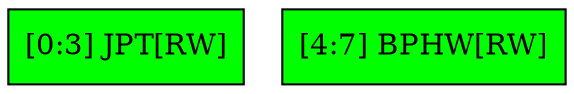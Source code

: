 digraph BPTR{
node [shape = "record" 
 style="filled" ];
node0 [ label = "[0:3] JPT[RW]"
 fillcolor = "green"];
node1 [ label = "[4:7] BPHW[RW]"
 fillcolor = "green"];
}